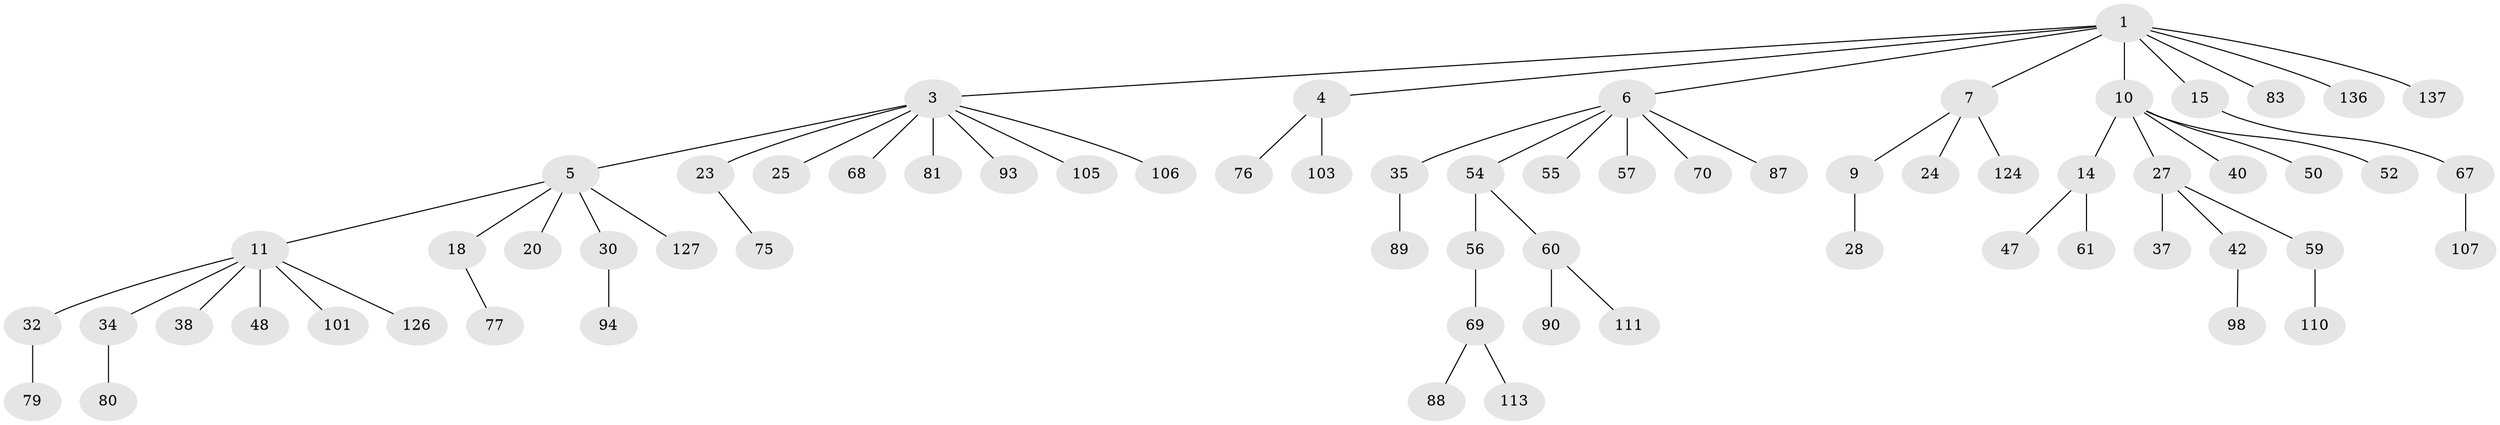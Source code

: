 // original degree distribution, {6: 0.043795620437956206, 5: 0.029197080291970802, 3: 0.11678832116788321, 4: 0.06569343065693431, 2: 0.21897810218978103, 1: 0.5255474452554745}
// Generated by graph-tools (version 1.1) at 2025/54/03/05/25 16:54:47]
// undirected, 68 vertices, 67 edges
graph export_dot {
graph [start="1"]
  node [color=gray90,style=filled];
  1 [super="+2"];
  3 [super="+8"];
  4;
  5;
  6 [super="+19+65+16"];
  7;
  9;
  10;
  11 [super="+102+29+17"];
  14 [super="+51+44"];
  15 [super="+91+112"];
  18 [super="+45"];
  20;
  23 [super="+36+53+72+39"];
  24;
  25;
  27 [super="+41"];
  28;
  30 [super="+128+58"];
  32;
  34;
  35;
  37 [super="+78"];
  38;
  40 [super="+49+131"];
  42 [super="+119+86"];
  47;
  48 [super="+71+134"];
  50 [super="+123"];
  52 [super="+62"];
  54 [super="+84"];
  55;
  56 [super="+64"];
  57;
  59;
  60;
  61 [super="+92"];
  67;
  68;
  69;
  70;
  75 [super="+97"];
  76;
  77;
  79 [super="+122"];
  80;
  81;
  83 [super="+96"];
  87;
  88;
  89;
  90;
  93;
  94;
  98;
  101;
  103;
  105;
  106 [super="+120"];
  107;
  110;
  111;
  113;
  124;
  126;
  127 [super="+135"];
  136;
  137;
  1 -- 4;
  1 -- 7;
  1 -- 15;
  1 -- 83;
  1 -- 136;
  1 -- 3;
  1 -- 6;
  1 -- 137;
  1 -- 10;
  3 -- 5;
  3 -- 23;
  3 -- 68;
  3 -- 81;
  3 -- 105;
  3 -- 106;
  3 -- 93;
  3 -- 25;
  4 -- 76;
  4 -- 103;
  5 -- 11;
  5 -- 18;
  5 -- 20;
  5 -- 30;
  5 -- 127;
  6 -- 57;
  6 -- 54;
  6 -- 70;
  6 -- 87;
  6 -- 35;
  6 -- 55;
  7 -- 9;
  7 -- 24;
  7 -- 124;
  9 -- 28;
  10 -- 14;
  10 -- 27;
  10 -- 40;
  10 -- 50;
  10 -- 52;
  11 -- 48;
  11 -- 32;
  11 -- 34;
  11 -- 101;
  11 -- 38;
  11 -- 126;
  14 -- 61;
  14 -- 47;
  15 -- 67;
  18 -- 77;
  23 -- 75;
  27 -- 37;
  27 -- 59;
  27 -- 42;
  30 -- 94;
  32 -- 79;
  34 -- 80;
  35 -- 89;
  42 -- 98;
  54 -- 56;
  54 -- 60;
  56 -- 69;
  59 -- 110;
  60 -- 90;
  60 -- 111;
  67 -- 107;
  69 -- 88;
  69 -- 113;
}
